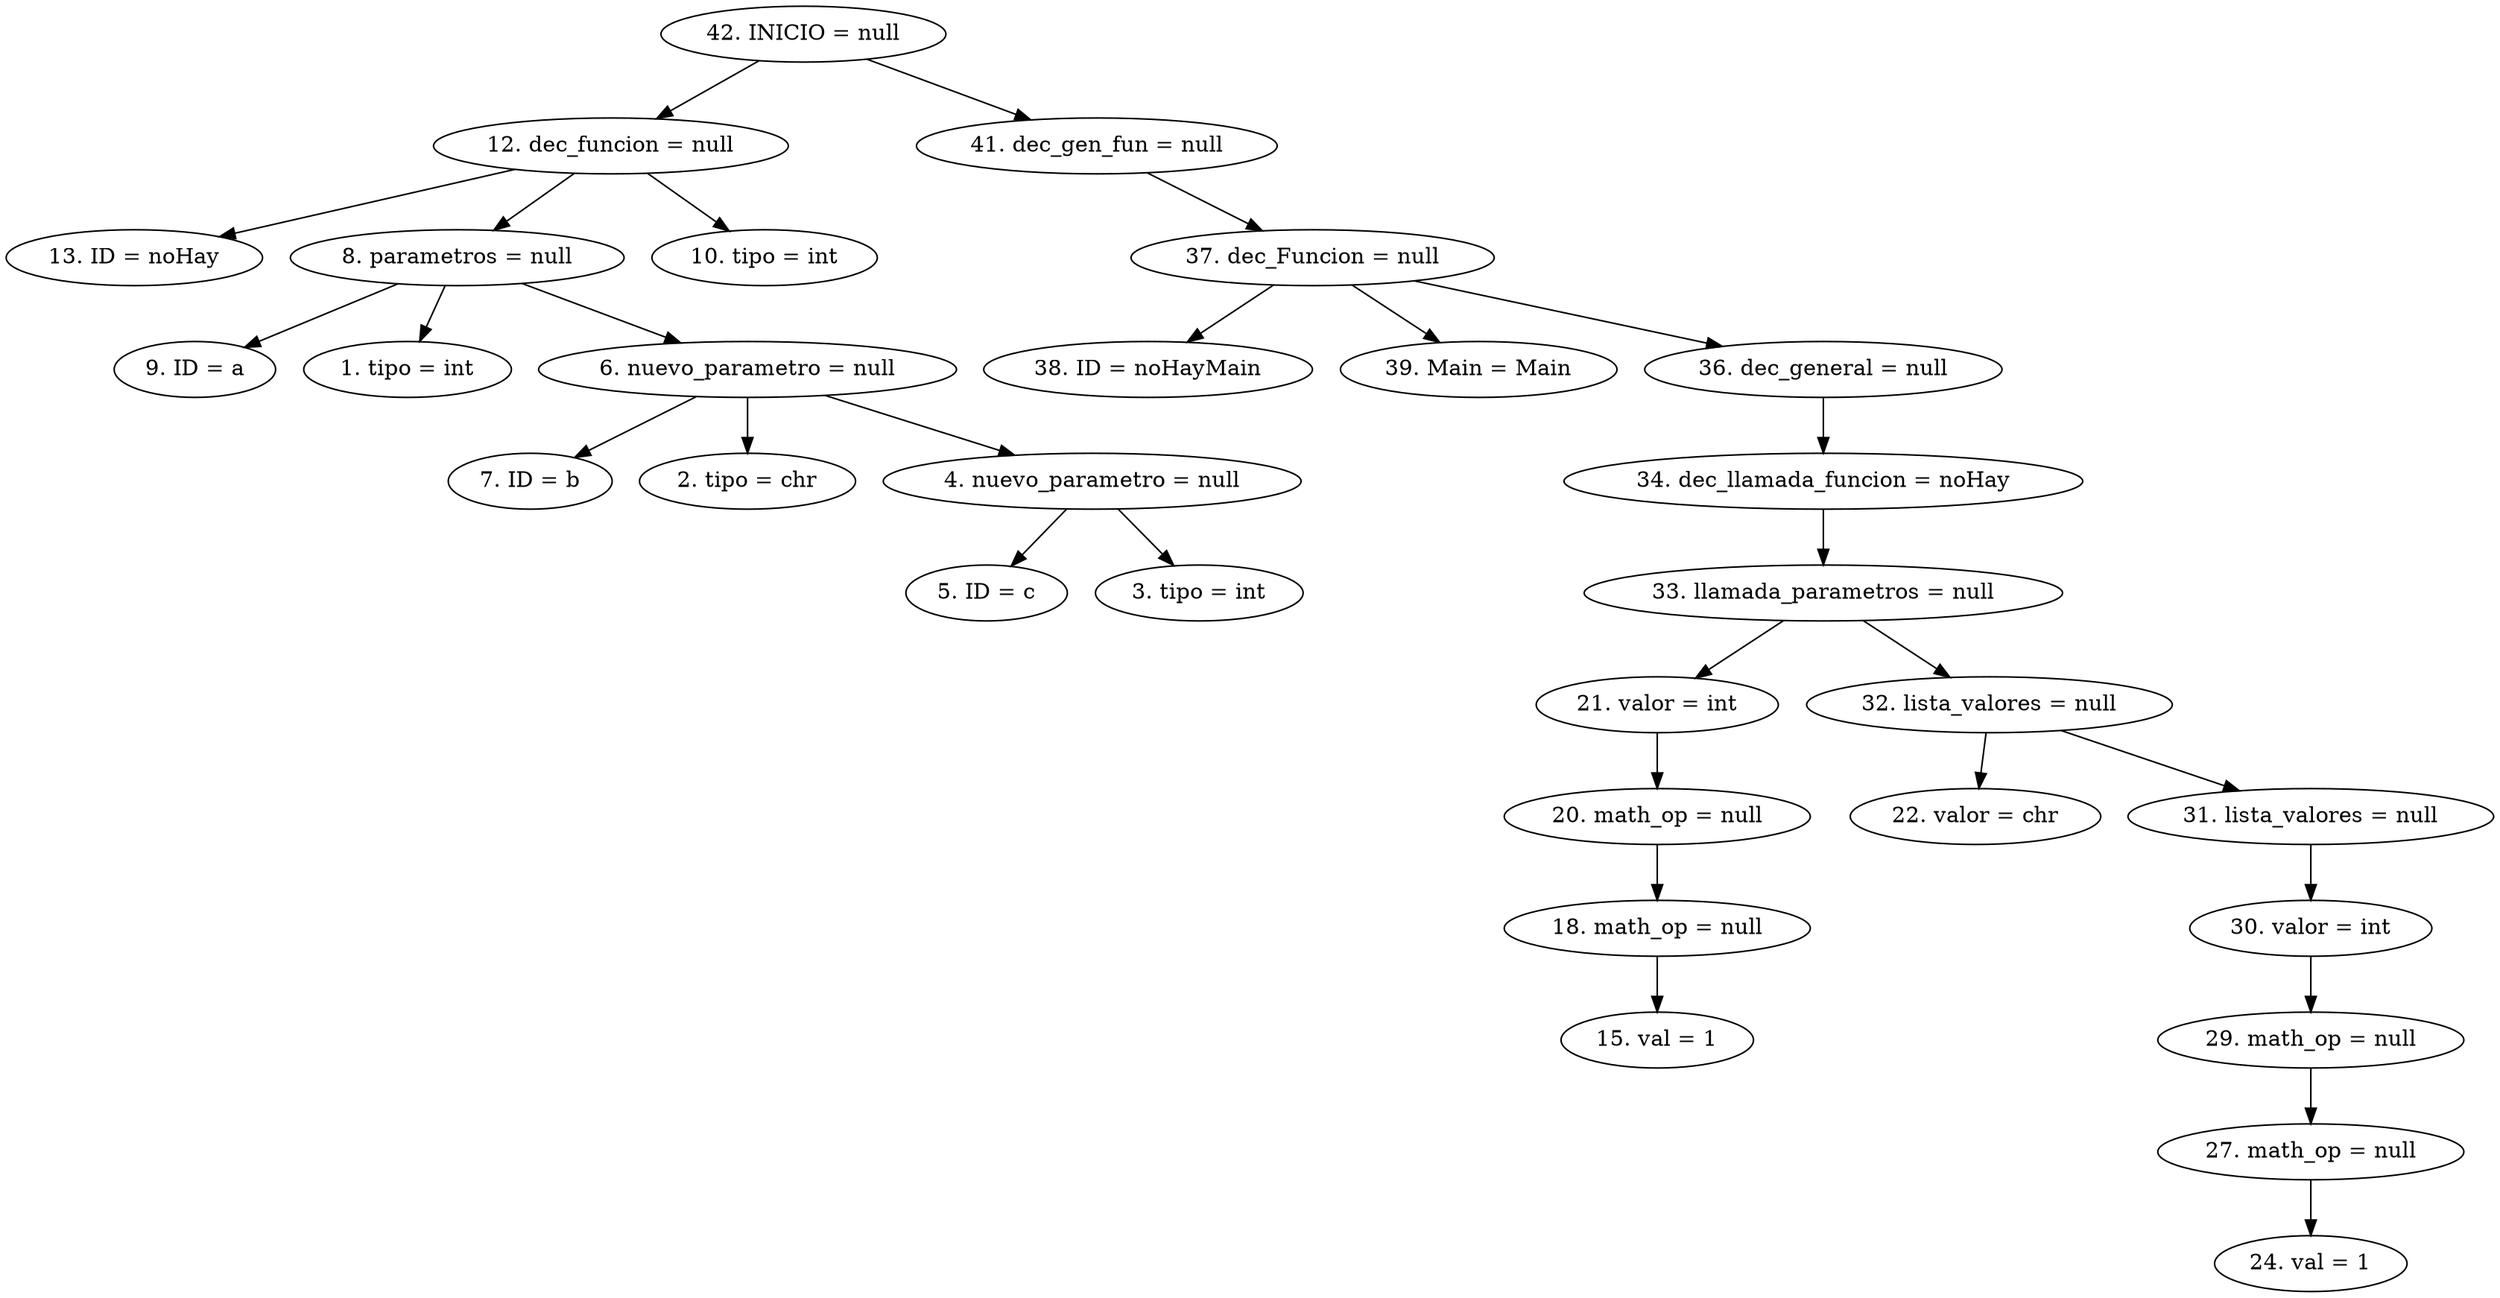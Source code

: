 digraph G {
"42. INICIO = null"->"12. dec_funcion = null"
"12. dec_funcion = null"->"13. ID = noHay"
"12. dec_funcion = null"->"8. parametros = null"
"8. parametros = null"->"9. ID = a"
"8. parametros = null"->"1. tipo = int"
"8. parametros = null"->"6. nuevo_parametro = null"
"6. nuevo_parametro = null"->"7. ID = b"
"6. nuevo_parametro = null"->"2. tipo = chr"
"6. nuevo_parametro = null"->"4. nuevo_parametro = null"
"4. nuevo_parametro = null"->"5. ID = c"
"4. nuevo_parametro = null"->"3. tipo = int"
"12. dec_funcion = null"->"10. tipo = int"
"42. INICIO = null"->"41. dec_gen_fun = null"
"41. dec_gen_fun = null"->"37. dec_Funcion = null"
"37. dec_Funcion = null"->"38. ID = noHayMain"
"37. dec_Funcion = null"->"39. Main = Main"
"37. dec_Funcion = null"->"36. dec_general = null"
"36. dec_general = null"->"34. dec_llamada_funcion = noHay"
"34. dec_llamada_funcion = noHay"->"33. llamada_parametros = null"
"33. llamada_parametros = null"->"21. valor = int"
"21. valor = int"->"20. math_op = null"
"20. math_op = null"->"18. math_op = null"
"18. math_op = null"->"15. val = 1"
"33. llamada_parametros = null"->"32. lista_valores = null"
"32. lista_valores = null"->"22. valor = chr"
"32. lista_valores = null"->"31. lista_valores = null"
"31. lista_valores = null"->"30. valor = int"
"30. valor = int"->"29. math_op = null"
"29. math_op = null"->"27. math_op = null"
"27. math_op = null"->"24. val = 1"


}
